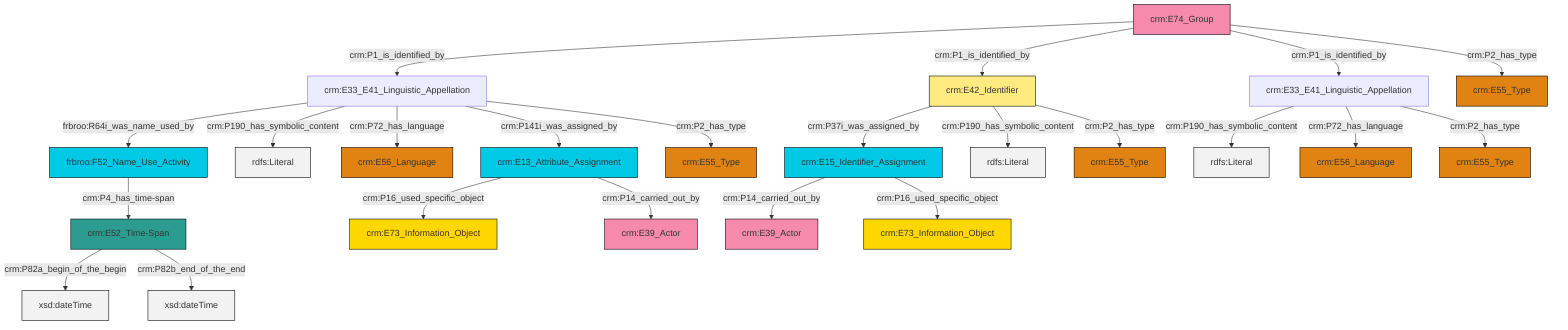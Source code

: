 graph TD
classDef Literal fill:#f2f2f2,stroke:#000000;
classDef CRM_Entity fill:#FFFFFF,stroke:#000000;
classDef Temporal_Entity fill:#00C9E6, stroke:#000000;
classDef Type fill:#E18312, stroke:#000000;
classDef Time-Span fill:#2C9C91, stroke:#000000;
classDef Appellation fill:#FFEB7F, stroke:#000000;
classDef Place fill:#008836, stroke:#000000;
classDef Persistent_Item fill:#B266B2, stroke:#000000;
classDef Conceptual_Object fill:#FFD700, stroke:#000000;
classDef Physical_Thing fill:#D2B48C, stroke:#000000;
classDef Actor fill:#f58aad, stroke:#000000;
classDef PC_Classes fill:#4ce600, stroke:#000000;
classDef Multi fill:#cccccc,stroke:#000000;

2["crm:E33_E41_Linguistic_Appellation"]:::Default -->|frbroo:R64i_was_name_used_by| 3["frbroo:F52_Name_Use_Activity"]:::Temporal_Entity
4["crm:E74_Group"]:::Actor -->|crm:P1_is_identified_by| 2["crm:E33_E41_Linguistic_Appellation"]:::Default
2["crm:E33_E41_Linguistic_Appellation"]:::Default -->|crm:P190_has_symbolic_content| 7[rdfs:Literal]:::Literal
10["crm:E33_E41_Linguistic_Appellation"]:::Default -->|crm:P190_has_symbolic_content| 11[rdfs:Literal]:::Literal
8["crm:E52_Time-Span"]:::Time-Span -->|crm:P82a_begin_of_the_begin| 12[xsd:dateTime]:::Literal
13["crm:E42_Identifier"]:::Appellation -->|crm:P37i_was_assigned_by| 14["crm:E15_Identifier_Assignment"]:::Temporal_Entity
4["crm:E74_Group"]:::Actor -->|crm:P1_is_identified_by| 13["crm:E42_Identifier"]:::Appellation
2["crm:E33_E41_Linguistic_Appellation"]:::Default -->|crm:P72_has_language| 15["crm:E56_Language"]:::Type
2["crm:E33_E41_Linguistic_Appellation"]:::Default -->|crm:P141i_was_assigned_by| 17["crm:E13_Attribute_Assignment"]:::Temporal_Entity
8["crm:E52_Time-Span"]:::Time-Span -->|crm:P82b_end_of_the_end| 26[xsd:dateTime]:::Literal
4["crm:E74_Group"]:::Actor -->|crm:P1_is_identified_by| 10["crm:E33_E41_Linguistic_Appellation"]:::Default
17["crm:E13_Attribute_Assignment"]:::Temporal_Entity -->|crm:P16_used_specific_object| 20["crm:E73_Information_Object"]:::Conceptual_Object
13["crm:E42_Identifier"]:::Appellation -->|crm:P190_has_symbolic_content| 28[rdfs:Literal]:::Literal
3["frbroo:F52_Name_Use_Activity"]:::Temporal_Entity -->|crm:P4_has_time-span| 8["crm:E52_Time-Span"]:::Time-Span
14["crm:E15_Identifier_Assignment"]:::Temporal_Entity -->|crm:P14_carried_out_by| 30["crm:E39_Actor"]:::Actor
2["crm:E33_E41_Linguistic_Appellation"]:::Default -->|crm:P2_has_type| 24["crm:E55_Type"]:::Type
10["crm:E33_E41_Linguistic_Appellation"]:::Default -->|crm:P72_has_language| 33["crm:E56_Language"]:::Type
13["crm:E42_Identifier"]:::Appellation -->|crm:P2_has_type| 31["crm:E55_Type"]:::Type
17["crm:E13_Attribute_Assignment"]:::Temporal_Entity -->|crm:P14_carried_out_by| 5["crm:E39_Actor"]:::Actor
4["crm:E74_Group"]:::Actor -->|crm:P2_has_type| 37["crm:E55_Type"]:::Type
10["crm:E33_E41_Linguistic_Appellation"]:::Default -->|crm:P2_has_type| 22["crm:E55_Type"]:::Type
14["crm:E15_Identifier_Assignment"]:::Temporal_Entity -->|crm:P16_used_specific_object| 0["crm:E73_Information_Object"]:::Conceptual_Object